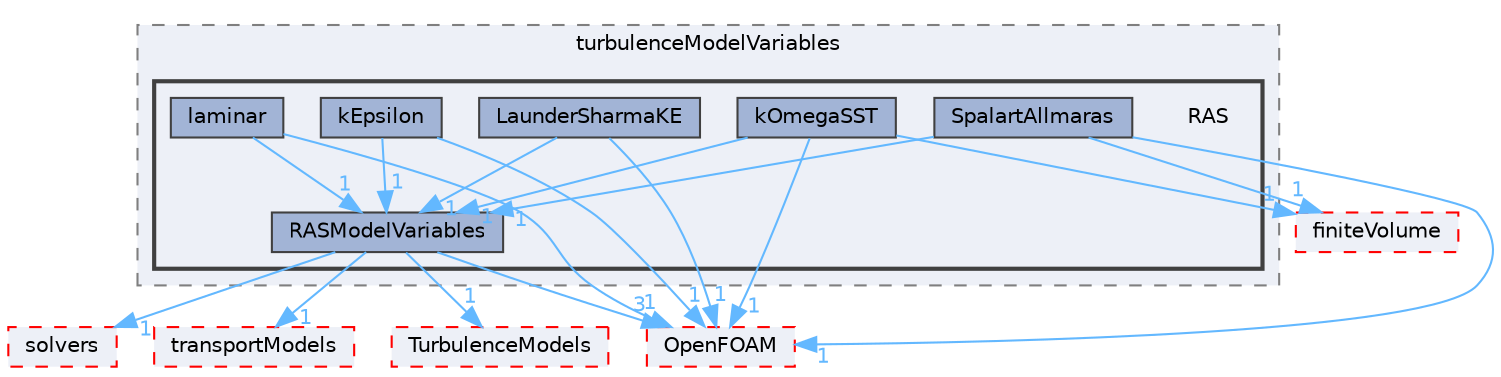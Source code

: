 digraph "src/optimisation/adjointOptimisation/adjoint/turbulenceModels/turbulenceModelVariables/RAS"
{
 // LATEX_PDF_SIZE
  bgcolor="transparent";
  edge [fontname=Helvetica,fontsize=10,labelfontname=Helvetica,labelfontsize=10];
  node [fontname=Helvetica,fontsize=10,shape=box,height=0.2,width=0.4];
  compound=true
  subgraph clusterdir_3e59f9fa29d9fbd3d58e9384844662be {
    graph [ bgcolor="#edf0f7", pencolor="grey50", label="turbulenceModelVariables", fontname=Helvetica,fontsize=10 style="filled,dashed", URL="dir_3e59f9fa29d9fbd3d58e9384844662be.html",tooltip=""]
  subgraph clusterdir_0d3b4d17d2476179137ac5a7e531956f {
    graph [ bgcolor="#edf0f7", pencolor="grey25", label="", fontname=Helvetica,fontsize=10 style="filled,bold", URL="dir_0d3b4d17d2476179137ac5a7e531956f.html",tooltip=""]
    dir_0d3b4d17d2476179137ac5a7e531956f [shape=plaintext, label="RAS"];
  dir_11834b16d834d2256112f6c837a0ce1a [label="kEpsilon", fillcolor="#a2b4d6", color="grey25", style="filled", URL="dir_11834b16d834d2256112f6c837a0ce1a.html",tooltip=""];
  dir_2a066a26e989b12ee3442e658fb1ee4e [label="kOmegaSST", fillcolor="#a2b4d6", color="grey25", style="filled", URL="dir_2a066a26e989b12ee3442e658fb1ee4e.html",tooltip=""];
  dir_7b879055ced6bc62885a274ea39db320 [label="laminar", fillcolor="#a2b4d6", color="grey25", style="filled", URL="dir_7b879055ced6bc62885a274ea39db320.html",tooltip=""];
  dir_0b96022e45d0fbc38f4ecf09a984bf74 [label="LaunderSharmaKE", fillcolor="#a2b4d6", color="grey25", style="filled", URL="dir_0b96022e45d0fbc38f4ecf09a984bf74.html",tooltip=""];
  dir_d55bae0624b7e279cf321094a044bdb3 [label="RASModelVariables", fillcolor="#a2b4d6", color="grey25", style="filled", URL="dir_d55bae0624b7e279cf321094a044bdb3.html",tooltip=""];
  dir_ccb1d057d5058a40987146ce8d2abdf8 [label="SpalartAllmaras", fillcolor="#a2b4d6", color="grey25", style="filled", URL="dir_ccb1d057d5058a40987146ce8d2abdf8.html",tooltip=""];
  }
  }
  dir_9bd15774b555cf7259a6fa18f99fe99b [label="finiteVolume", fillcolor="#edf0f7", color="red", style="filled,dashed", URL="dir_9bd15774b555cf7259a6fa18f99fe99b.html",tooltip=""];
  dir_c5473ff19b20e6ec4dfe5c310b3778a8 [label="OpenFOAM", fillcolor="#edf0f7", color="red", style="filled,dashed", URL="dir_c5473ff19b20e6ec4dfe5c310b3778a8.html",tooltip=""];
  dir_f1ea2e00111d8324be054b4e32e6ee53 [label="solvers", fillcolor="#edf0f7", color="red", style="filled,dashed", URL="dir_f1ea2e00111d8324be054b4e32e6ee53.html",tooltip=""];
  dir_9415e59289a6feeb24164dafa70a594f [label="transportModels", fillcolor="#edf0f7", color="red", style="filled,dashed", URL="dir_9415e59289a6feeb24164dafa70a594f.html",tooltip=""];
  dir_1eda626aeac0f0ad2848c36acaa5d501 [label="TurbulenceModels", fillcolor="#edf0f7", color="red", style="filled,dashed", URL="dir_1eda626aeac0f0ad2848c36acaa5d501.html",tooltip=""];
  dir_11834b16d834d2256112f6c837a0ce1a->dir_c5473ff19b20e6ec4dfe5c310b3778a8 [headlabel="1", labeldistance=1.5 headhref="dir_002010_002695.html" href="dir_002010_002695.html" color="steelblue1" fontcolor="steelblue1"];
  dir_11834b16d834d2256112f6c837a0ce1a->dir_d55bae0624b7e279cf321094a044bdb3 [headlabel="1", labeldistance=1.5 headhref="dir_002010_003200.html" href="dir_002010_003200.html" color="steelblue1" fontcolor="steelblue1"];
  dir_2a066a26e989b12ee3442e658fb1ee4e->dir_9bd15774b555cf7259a6fa18f99fe99b [headlabel="1", labeldistance=1.5 headhref="dir_002042_001387.html" href="dir_002042_001387.html" color="steelblue1" fontcolor="steelblue1"];
  dir_2a066a26e989b12ee3442e658fb1ee4e->dir_c5473ff19b20e6ec4dfe5c310b3778a8 [headlabel="1", labeldistance=1.5 headhref="dir_002042_002695.html" href="dir_002042_002695.html" color="steelblue1" fontcolor="steelblue1"];
  dir_2a066a26e989b12ee3442e658fb1ee4e->dir_d55bae0624b7e279cf321094a044bdb3 [headlabel="1", labeldistance=1.5 headhref="dir_002042_003200.html" href="dir_002042_003200.html" color="steelblue1" fontcolor="steelblue1"];
  dir_7b879055ced6bc62885a274ea39db320->dir_c5473ff19b20e6ec4dfe5c310b3778a8 [headlabel="1", labeldistance=1.5 headhref="dir_002081_002695.html" href="dir_002081_002695.html" color="steelblue1" fontcolor="steelblue1"];
  dir_7b879055ced6bc62885a274ea39db320->dir_d55bae0624b7e279cf321094a044bdb3 [headlabel="1", labeldistance=1.5 headhref="dir_002081_003200.html" href="dir_002081_003200.html" color="steelblue1" fontcolor="steelblue1"];
  dir_0b96022e45d0fbc38f4ecf09a984bf74->dir_c5473ff19b20e6ec4dfe5c310b3778a8 [headlabel="1", labeldistance=1.5 headhref="dir_002101_002695.html" href="dir_002101_002695.html" color="steelblue1" fontcolor="steelblue1"];
  dir_0b96022e45d0fbc38f4ecf09a984bf74->dir_d55bae0624b7e279cf321094a044bdb3 [headlabel="1", labeldistance=1.5 headhref="dir_002101_003200.html" href="dir_002101_003200.html" color="steelblue1" fontcolor="steelblue1"];
  dir_d55bae0624b7e279cf321094a044bdb3->dir_1eda626aeac0f0ad2848c36acaa5d501 [headlabel="1", labeldistance=1.5 headhref="dir_003200_004143.html" href="dir_003200_004143.html" color="steelblue1" fontcolor="steelblue1"];
  dir_d55bae0624b7e279cf321094a044bdb3->dir_9415e59289a6feeb24164dafa70a594f [headlabel="1", labeldistance=1.5 headhref="dir_003200_004112.html" href="dir_003200_004112.html" color="steelblue1" fontcolor="steelblue1"];
  dir_d55bae0624b7e279cf321094a044bdb3->dir_c5473ff19b20e6ec4dfe5c310b3778a8 [headlabel="3", labeldistance=1.5 headhref="dir_003200_002695.html" href="dir_003200_002695.html" color="steelblue1" fontcolor="steelblue1"];
  dir_d55bae0624b7e279cf321094a044bdb3->dir_f1ea2e00111d8324be054b4e32e6ee53 [headlabel="1", labeldistance=1.5 headhref="dir_003200_003659.html" href="dir_003200_003659.html" color="steelblue1" fontcolor="steelblue1"];
  dir_ccb1d057d5058a40987146ce8d2abdf8->dir_9bd15774b555cf7259a6fa18f99fe99b [headlabel="1", labeldistance=1.5 headhref="dir_003670_001387.html" href="dir_003670_001387.html" color="steelblue1" fontcolor="steelblue1"];
  dir_ccb1d057d5058a40987146ce8d2abdf8->dir_c5473ff19b20e6ec4dfe5c310b3778a8 [headlabel="1", labeldistance=1.5 headhref="dir_003670_002695.html" href="dir_003670_002695.html" color="steelblue1" fontcolor="steelblue1"];
  dir_ccb1d057d5058a40987146ce8d2abdf8->dir_d55bae0624b7e279cf321094a044bdb3 [headlabel="1", labeldistance=1.5 headhref="dir_003670_003200.html" href="dir_003670_003200.html" color="steelblue1" fontcolor="steelblue1"];
}
